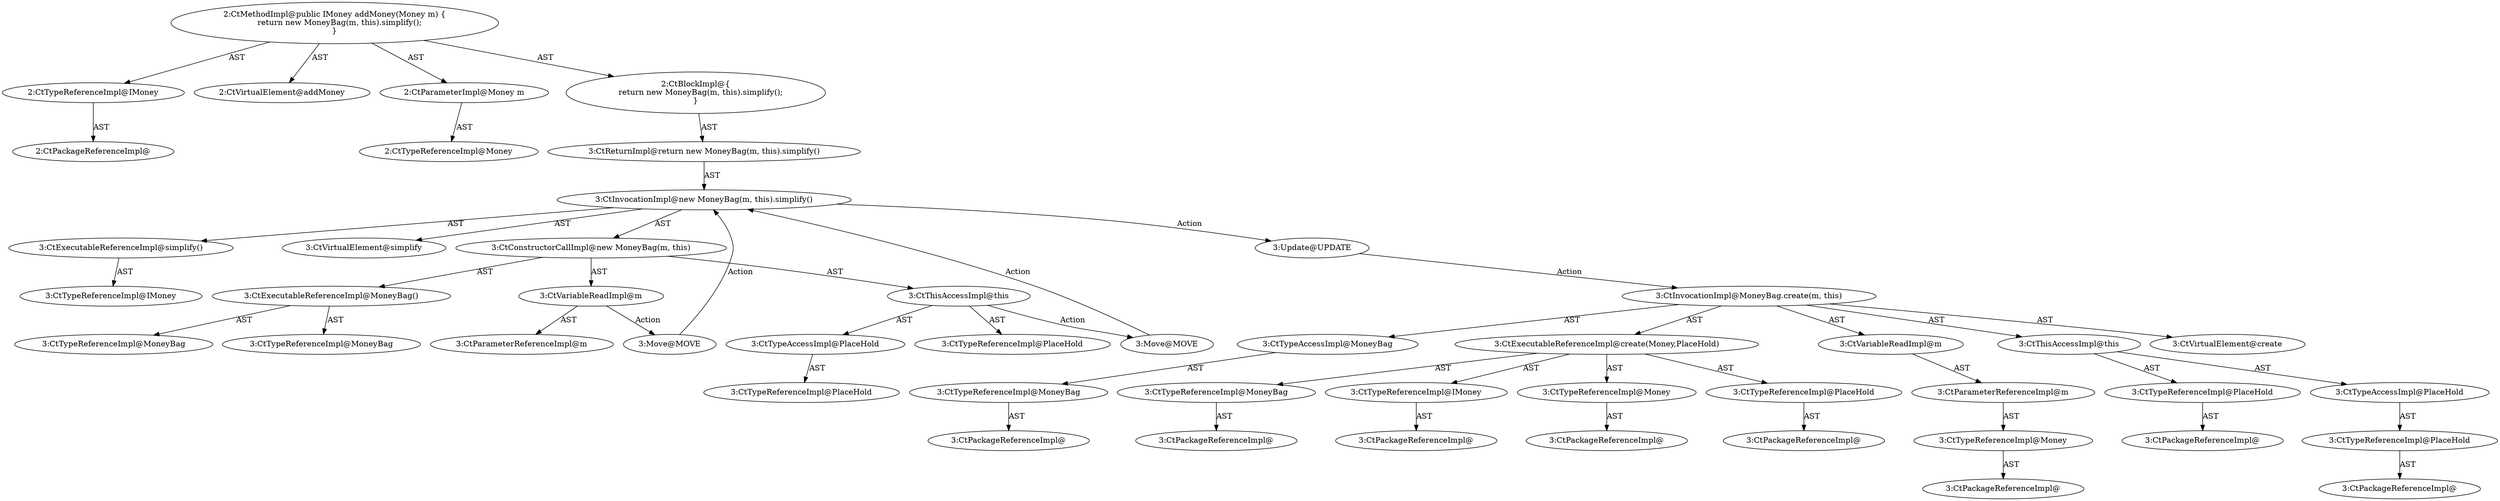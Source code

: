 digraph "addMoney#?,Money" {
0 [label="2:CtTypeReferenceImpl@IMoney" shape=ellipse]
1 [label="2:CtPackageReferenceImpl@" shape=ellipse]
2 [label="2:CtVirtualElement@addMoney" shape=ellipse]
3 [label="2:CtParameterImpl@Money m" shape=ellipse]
4 [label="2:CtTypeReferenceImpl@Money" shape=ellipse]
5 [label="3:CtExecutableReferenceImpl@simplify()" shape=ellipse]
6 [label="3:CtTypeReferenceImpl@IMoney" shape=ellipse]
7 [label="3:CtVirtualElement@simplify" shape=ellipse]
8 [label="3:CtExecutableReferenceImpl@MoneyBag()" shape=ellipse]
9 [label="3:CtTypeReferenceImpl@MoneyBag" shape=ellipse]
10 [label="3:CtTypeReferenceImpl@MoneyBag" shape=ellipse]
11 [label="3:CtVariableReadImpl@m" shape=ellipse]
12 [label="3:CtParameterReferenceImpl@m" shape=ellipse]
13 [label="3:CtTypeAccessImpl@PlaceHold" shape=ellipse]
14 [label="3:CtTypeReferenceImpl@PlaceHold" shape=ellipse]
15 [label="3:CtThisAccessImpl@this" shape=ellipse]
16 [label="3:CtTypeReferenceImpl@PlaceHold" shape=ellipse]
17 [label="3:CtConstructorCallImpl@new MoneyBag(m, this)" shape=ellipse]
18 [label="3:CtInvocationImpl@new MoneyBag(m, this).simplify()" shape=ellipse]
19 [label="3:CtReturnImpl@return new MoneyBag(m, this).simplify()" shape=ellipse]
20 [label="2:CtBlockImpl@\{
    return new MoneyBag(m, this).simplify();
\}" shape=ellipse]
21 [label="2:CtMethodImpl@public IMoney addMoney(Money m) \{
    return new MoneyBag(m, this).simplify();
\}" shape=ellipse]
22 [label="3:Update@UPDATE" shape=ellipse]
23 [label="3:CtPackageReferenceImpl@" shape=ellipse]
24 [label="3:CtTypeReferenceImpl@MoneyBag" shape=ellipse]
25 [label="3:CtTypeAccessImpl@MoneyBag" shape=ellipse]
26 [label="3:CtPackageReferenceImpl@" shape=ellipse]
27 [label="3:CtTypeReferenceImpl@MoneyBag" shape=ellipse]
28 [label="3:CtPackageReferenceImpl@" shape=ellipse]
29 [label="3:CtTypeReferenceImpl@IMoney" shape=ellipse]
30 [label="3:CtPackageReferenceImpl@" shape=ellipse]
31 [label="3:CtTypeReferenceImpl@Money" shape=ellipse]
32 [label="3:CtPackageReferenceImpl@" shape=ellipse]
33 [label="3:CtTypeReferenceImpl@PlaceHold" shape=ellipse]
34 [label="3:CtExecutableReferenceImpl@create(Money,PlaceHold)" shape=ellipse]
35 [label="3:CtPackageReferenceImpl@" shape=ellipse]
36 [label="3:CtTypeReferenceImpl@Money" shape=ellipse]
37 [label="3:CtParameterReferenceImpl@m" shape=ellipse]
38 [label="3:CtVariableReadImpl@m" shape=ellipse]
39 [label="3:CtPackageReferenceImpl@" shape=ellipse]
40 [label="3:CtTypeReferenceImpl@PlaceHold" shape=ellipse]
41 [label="3:CtPackageReferenceImpl@" shape=ellipse]
42 [label="3:CtTypeReferenceImpl@PlaceHold" shape=ellipse]
43 [label="3:CtTypeAccessImpl@PlaceHold" shape=ellipse]
44 [label="3:CtThisAccessImpl@this" shape=ellipse]
45 [label="3:CtInvocationImpl@MoneyBag.create(m, this)" shape=ellipse]
46 [label="3:CtVirtualElement@create" shape=ellipse]
47 [label="3:Move@MOVE" shape=ellipse]
48 [label="3:Move@MOVE" shape=ellipse]
0 -> 1 [label="AST"];
3 -> 4 [label="AST"];
5 -> 6 [label="AST"];
8 -> 9 [label="AST"];
8 -> 10 [label="AST"];
11 -> 12 [label="AST"];
11 -> 47 [label="Action"];
13 -> 14 [label="AST"];
15 -> 16 [label="AST"];
15 -> 13 [label="AST"];
15 -> 48 [label="Action"];
17 -> 8 [label="AST"];
17 -> 11 [label="AST"];
17 -> 15 [label="AST"];
18 -> 7 [label="AST"];
18 -> 17 [label="AST"];
18 -> 5 [label="AST"];
18 -> 22 [label="Action"];
19 -> 18 [label="AST"];
20 -> 19 [label="AST"];
21 -> 2 [label="AST"];
21 -> 0 [label="AST"];
21 -> 3 [label="AST"];
21 -> 20 [label="AST"];
22 -> 45 [label="Action"];
24 -> 23 [label="AST"];
25 -> 24 [label="AST"];
27 -> 26 [label="AST"];
29 -> 28 [label="AST"];
31 -> 30 [label="AST"];
33 -> 32 [label="AST"];
34 -> 27 [label="AST"];
34 -> 29 [label="AST"];
34 -> 31 [label="AST"];
34 -> 33 [label="AST"];
36 -> 35 [label="AST"];
37 -> 36 [label="AST"];
38 -> 37 [label="AST"];
40 -> 39 [label="AST"];
42 -> 41 [label="AST"];
43 -> 42 [label="AST"];
44 -> 40 [label="AST"];
44 -> 43 [label="AST"];
45 -> 46 [label="AST"];
45 -> 25 [label="AST"];
45 -> 34 [label="AST"];
45 -> 38 [label="AST"];
45 -> 44 [label="AST"];
47 -> 18 [label="Action"];
48 -> 18 [label="Action"];
}